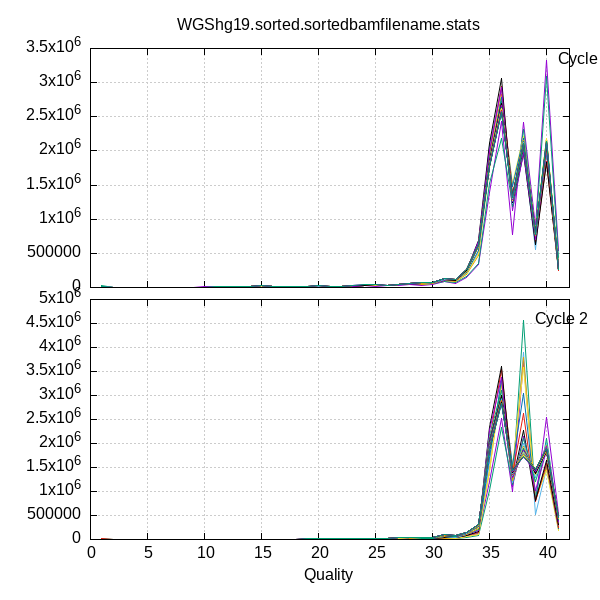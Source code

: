 
            set terminal png size 600,600 truecolor
            set output "./output/QC/samtools_stat_plots/WGShg19.sorted-quals3.png"
            set grid xtics ytics y2tics back lc rgb "#cccccc"
            set multiplot
             set rmargin 0; set lmargin 0; set tmargin 0; set bmargin 0; set origin 0.15,0.52; set size 0.8,0.4
            set title "WGShg19.sorted.sortedbamfilename.stats" noenhanced
            set ylabel "Frequency (fwd reads)"
            set label "Cycle 1" at 40+1,3319202
            unset xlabel
            set xrange [0:42]
            set format x ""
            plot '-' using 1:2:3 with lines linecolor variable title ''
        1	0	1
2	0	1
3	0	1
4	1100	1
5	1164	1
6	1541	1
7	1236	1
8	1645	1
9	1882	1
10	2191	1
11	2926	1
12	4362	1
13	4497	1
14	8226	1
15	19162	1
16	10914	1
17	10658	1
18	5866	1
19	12204	1
20	15406	1
21	17185	1
22	7457	1
23	20274	1
24	26027	1
25	16171	1
26	25056	1
27	36466	1
28	43083	1
29	29949	1
30	49931	1
31	80878	1
32	58309	1
33	139728	1
34	332374	1
35	1387118	1
36	2429951	1
37	769829	1
38	2409728	1
39	886959	1
40	3319202	1
41	539567	1

1	32743	2
2	4080	2
3	3068	2
4	3004	2
5	2986	2
6	3785	2
7	2964	2
8	3691	2
9	4297	2
10	4319	2
11	5204	2
12	6858	2
13	6741	2
14	9339	2
15	17628	2
16	13899	2
17	12043	2
18	9694	2
19	12630	2
20	17173	2
21	17306	2
22	12207	2
23	20543	2
24	28256	2
25	24224	2
26	25009	2
27	39202	2
28	45954	2
29	44488	2
30	52255	2
31	92002	2
32	72171	2
33	159254	2
34	356313	2
35	1524042	2
36	2183337	2
37	1213042	2
38	2308668	2
39	798072	2
40	3091917	2
41	445814	2

1	17166	3
2	4195	3
3	2942	3
4	3240	3
5	3174	3
6	4750	3
7	3618	3
8	4607	3
9	5370	3
10	5510	3
11	6649	3
12	8813	3
13	8233	3
14	10634	3
15	17231	3
16	13213	3
17	11507	3
18	10141	3
19	12374	3
20	16908	3
21	16707	3
22	14592	3
23	20064	3
24	27864	3
25	26311	3
26	28483	3
27	39690	3
28	47638	3
29	51541	3
30	59471	3
31	98675	3
32	95508	3
33	201736	3
34	519424	3
35	2072703	3
36	2911728	3
37	1353349	3
38	2036508	3
39	552210	3
40	2095657	3
41	290088	3

1	6303	4
2	3809	4
3	2536	4
4	2607	4
5	2578	4
6	3818	4
7	2802	4
8	3752	4
9	4406	4
10	4596	4
11	5759	4
12	7770	4
13	7019	4
14	8738	4
15	14031	4
16	12169	4
17	10285	4
18	9904	4
19	10687	4
20	15287	4
21	14836	4
22	13767	4
23	17894	4
24	25827	4
25	26267	4
26	24251	4
27	37353	4
28	45487	4
29	50874	4
30	54418	4
31	97930	4
32	90185	4
33	189687	4
34	465799	4
35	1877563	4
36	2819338	4
37	1334123	4
38	2167544	4
39	757731	4
40	2167319	4
41	313173	4

1	12901	5
2	4598	5
3	3168	5
4	3417	5
5	3260	5
6	4651	5
7	3613	5
8	4540	5
9	5451	5
10	5509	5
11	6847	5
12	8961	5
13	8243	5
14	10054	5
15	15192	5
16	13580	5
17	11465	5
18	11457	5
19	12072	5
20	17095	5
21	16563	5
22	15853	5
23	20051	5
24	28471	5
25	29542	5
26	26264	5
27	40778	5
28	49070	5
29	57638	5
30	58323	5
31	104742	5
32	99652	5
33	206958	5
34	492947	5
35	1748201	5
36	2739088	5
37	1527206	5
38	2210927	5
39	800877	5
40	2017048	5
41	273949	5

1	12011	6
2	4853	6
3	3446	6
4	3435	6
5	3441	6
6	5022	6
7	3884	6
8	4742	6
9	5795	6
10	5842	6
11	7212	6
12	9443	6
13	8673	6
14	11052	6
15	17064	6
16	14824	6
17	12555	6
18	12055	6
19	12794	6
20	18032	6
21	17419	6
22	16514	6
23	20862	6
24	29990	6
25	31025	6
26	27680	6
27	41790	6
28	51037	6
29	59658	6
30	62016	6
31	110679	6
32	104997	6
33	221151	6
34	536842	6
35	1786797	6
36	2776973	6
37	1484869	6
38	2177450	6
39	789392	6
40	1956638	6
41	250268	6

1	6136	7
2	6586	7
3	3138	7
4	3177	7
5	3377	7
6	4982	7
7	3574	7
8	4623	7
9	5733	7
10	5938	7
11	7351	7
12	9509	7
13	9047	7
14	11090	7
15	17145	7
16	15021	7
17	12151	7
18	11834	7
19	13015	7
20	17703	7
21	17624	7
22	16567	7
23	20923	7
24	30275	7
25	31007	7
26	29049	7
27	42474	7
28	51941	7
29	59342	7
30	64315	7
31	111355	7
32	110341	7
33	248293	7
34	638002	7
35	1960559	7
36	2941018	7
37	1355881	7
38	2083229	7
39	664468	7
40	1840512	7
41	241917	7

1	13193	8
2	5698	8
3	3193	8
4	2838	8
5	3320	8
6	4826	8
7	3204	8
8	4407	8
9	5532	8
10	5582	8
11	6927	8
12	9219	8
13	8722	8
14	11110	8
15	17603	8
16	14821	8
17	11823	8
18	11272	8
19	12588	8
20	17048	8
21	17001	8
22	15462	8
23	19752	8
24	28987	8
25	29149	8
26	28122	8
27	40866	8
28	50849	8
29	57073	8
30	62888	8
31	107985	8
32	109470	8
33	254794	8
34	683094	8
35	2109270	8
36	3067921	8
37	1195008	8
38	1963444	8
39	623517	8
40	1833207	8
41	259437	8

1	14165	9
2	6218	9
3	3198	9
4	2900	9
5	3237	9
6	4690	9
7	3219	9
8	4411	9
9	5284	9
10	5569	9
11	6992	9
12	8929	9
13	8517	9
14	11174	9
15	18348	9
16	15345	9
17	12130	9
18	11677	9
19	12756	9
20	17708	9
21	17450	9
22	15461	9
23	20440	9
24	29796	9
25	29264	9
26	27402	9
27	41931	9
28	51161	9
29	55856	9
30	62551	9
31	109617	9
32	106391	9
33	250874	9
34	667410	9
35	2012364	9
36	2924133	9
37	1132601	9
38	1976113	9
39	697448	9
40	2038373	9
41	287119	9

1	6265	10
2	5374	10
3	3453	10
4	3065	10
5	3442	10
6	4969	10
7	3545	10
8	4756	10
9	5780	10
10	5826	10
11	7390	10
12	9610	10
13	9041	10
14	11895	10
15	19259	10
16	16619	10
17	12906	10
18	12730	10
19	13345	10
20	18563	10
21	18645	10
22	16292	10
23	21972	10
24	31281	10
25	31336	10
26	28127	10
27	44367	10
28	53750	10
29	58647	10
30	63936	10
31	112486	10
32	105914	10
33	244714	10
34	629246	10
35	1885296	10
36	2724122	10
37	1189338	10
38	2057909	10
39	776286	10
40	2167248	10
41	291477	10

1	4	11
2	4862	11
3	3297	11
4	3055	11
5	3308	11
6	4749	11
7	3635	11
8	4656	11
9	5850	11
10	5990	11
11	7460	11
12	9953	11
13	9261	11
14	12270	11
15	20701	11
16	17117	11
17	13740	11
18	13005	11
19	13962	11
20	19799	11
21	19566	11
22	17250	11
23	22841	11
24	32863	11
25	32710	11
26	29110	11
27	45484	11
28	55278	11
29	60838	11
30	65435	11
31	114178	11
32	105600	11
33	240007	11
34	606476	11
35	1849435	11
36	2684108	11
37	1233806	11
38	2087191	11
39	807293	11
40	2167376	11
41	276703	11

1	12337	12
2	4423	12
3	3346	12
4	3108	12
5	3610	12
6	4770	12
7	3591	12
8	4751	12
9	5661	12
10	5995	12
11	7373	12
12	9720	12
13	9231	12
14	12348	12
15	20614	12
16	17270	12
17	13520	12
18	13311	12
19	13833	12
20	19408	12
21	19176	12
22	16975	12
23	22770	12
24	32249	12
25	32522	12
26	29025	12
27	45342	12
28	54946	12
29	61246	12
30	65365	12
31	115543	12
32	107136	12
33	240542	12
34	605545	12
35	1837486	12
36	2644274	12
37	1256996	12
38	2089995	12
39	801739	12
40	2172335	12
41	290795	12

1	1	13
2	5048	13
3	3504	13
4	3094	13
5	3550	13
6	5187	13
7	3784	13
8	5018	13
9	6052	13
10	6288	13
11	7705	13
12	10197	13
13	9942	13
14	13076	13
15	21809	13
16	17981	13
17	14154	13
18	13620	13
19	14267	13
20	20519	13
21	19520	13
22	17641	13
23	22788	13
24	33308	13
25	33573	13
26	29761	13
27	46777	13
28	56721	13
29	62644	13
30	67085	13
31	117478	13
32	108996	13
33	247145	13
34	617554	13
35	1836291	13
36	2680650	13
37	1278809	13
38	2099912	13
39	794664	13
40	2099458	13
41	274651	13

1	5	14
2	5157	14
3	3495	14
4	3240	14
5	3564	14
6	5174	14
7	3807	14
8	5112	14
9	6127	14
10	6304	14
11	7802	14
12	9918	14
13	9955	14
14	12925	14
15	21289	14
16	17496	14
17	13943	14
18	13678	14
19	13885	14
20	19848	14
21	19269	14
22	17718	14
23	22613	14
24	33410	14
25	33113	14
26	29635	14
27	46001	14
28	55824	14
29	61957	14
30	66313	14
31	116129	14
32	108638	14
33	247053	14
34	617394	14
35	1833177	14
36	2679084	14
37	1273004	14
38	2085523	14
39	779841	14
40	2133687	14
41	288115	14

1	4	15
2	5506	15
3	3443	15
4	3053	15
5	3680	15
6	5337	15
7	3702	15
8	4861	15
9	6251	15
10	6346	15
11	7803	15
12	10294	15
13	9824	15
14	12968	15
15	22366	15
16	17609	15
17	14308	15
18	13999	15
19	14288	15
20	20195	15
21	19612	15
22	17957	15
23	22701	15
24	33338	15
25	33397	15
26	29891	15
27	46507	15
28	56258	15
29	62898	15
30	67807	15
31	116771	15
32	111130	15
33	251066	15
34	627427	15
35	1830554	15
36	2689555	15
37	1291589	15
38	2095558	15
39	781335	15
40	2088754	15
41	270280	15

1	2	16
2	5666	16
3	3513	16
4	3113	16
5	3628	16
6	5210	16
7	3693	16
8	5186	16
9	6291	16
10	6418	16
11	8077	16
12	10292	16
13	9975	16
14	13174	16
15	21963	16
16	18389	16
17	14146	16
18	13639	16
19	14383	16
20	20098	16
21	19688	16
22	17719	16
23	22720	16
24	33590	16
25	33658	16
26	30005	16
27	45815	16
28	56552	16
29	63165	16
30	67465	16
31	117737	16
32	111064	16
33	250101	16
34	622607	16
35	1831854	16
36	2689814	16
37	1258531	16
38	2077002	16
39	776718	16
40	2134336	16
41	283225	16

1	0	17
2	5673	17
3	3569	17
4	3104	17
5	3614	17
6	5309	17
7	3691	17
8	5138	17
9	6058	17
10	6561	17
11	8065	17
12	10656	17
13	10139	17
14	13482	17
15	22496	17
16	18391	17
17	14452	17
18	13855	17
19	14797	17
20	20560	17
21	20094	17
22	17756	17
23	23619	17
24	34006	17
25	34320	17
26	30480	17
27	46881	17
28	57574	17
29	62794	17
30	68257	17
31	118478	17
32	111396	17
33	249096	17
34	615288	17
35	1823994	17
36	2683847	17
37	1289651	17
38	2113827	17
39	794293	17
40	2082691	17
41	262270	17

1	1	18
2	5990	18
3	3364	18
4	3101	18
5	3507	18
6	5225	18
7	3705	18
8	5126	18
9	5997	18
10	6376	18
11	7895	18
12	10227	18
13	9773	18
14	13049	18
15	21329	18
16	18058	18
17	14074	18
18	13729	18
19	14391	18
20	20173	18
21	19477	18
22	17751	18
23	22752	18
24	33869	18
25	33827	18
26	29734	18
27	46676	18
28	56370	18
29	63310	18
30	66943	18
31	117355	18
32	110327	18
33	244355	18
34	595561	18
35	1828194	18
36	2677656	18
37	1288197	18
38	2120728	18
39	795346	18
40	2102987	18
41	273717	18

1	5	19
2	5715	19
3	3396	19
4	3122	19
5	3503	19
6	5133	19
7	3763	19
8	4888	19
9	6040	19
10	6523	19
11	7921	19
12	10213	19
13	9864	19
14	13014	19
15	21966	19
16	17832	19
17	13744	19
18	13648	19
19	14062	19
20	20151	19
21	19521	19
22	17378	19
23	22781	19
24	33091	19
25	33251	19
26	29589	19
27	45779	19
28	55853	19
29	62139	19
30	66219	19
31	116363	19
32	108546	19
33	245104	19
34	598153	19
35	1833394	19
36	2671239	19
37	1269112	19
38	2106096	19
39	783014	19
40	2143740	19
41	285357	19

1	1	20
2	5421	20
3	3273	20
4	2998	20
5	3438	20
6	5190	20
7	3611	20
8	4922	20
9	6065	20
10	6209	20
11	7808	20
12	10248	20
13	9744	20
14	12915	20
15	21921	20
16	17848	20
17	14237	20
18	13708	20
19	14420	20
20	20380	20
21	19627	20
22	17639	20
23	23226	20
24	33823	20
25	33822	20
26	29958	20
27	46912	20
28	57010	20
29	62850	20
30	66430	20
31	117332	20
32	109203	20
33	242443	20
34	593192	20
35	1812002	20
36	2663103	20
37	1299418	20
38	2103532	20
39	798629	20
40	2143855	20
41	271859	20

1	1	21
2	5050	21
3	3379	21
4	2993	21
5	3361	21
6	5133	21
7	3521	21
8	4730	21
9	5970	21
10	6216	21
11	7589	21
12	10072	21
13	9618	21
14	12824	21
15	21485	21
16	17728	21
17	14199	21
18	13491	21
19	14205	21
20	19887	21
21	19443	21
22	17391	21
23	22783	21
24	33196	21
25	33126	21
26	29539	21
27	46374	21
28	56076	21
29	62571	21
30	66496	21
31	117549	21
32	108752	21
33	242559	21
34	598634	21
35	1810662	21
36	2636841	21
37	1273700	21
38	2123573	21
39	785435	21
40	2174780	21
41	289290	21

1	1	22
2	6278	22
3	3514	22
4	3040	22
5	3529	22
6	5101	22
7	3704	22
8	4904	22
9	6049	22
10	6294	22
11	7840	22
12	10198	22
13	9935	22
14	13094	22
15	22354	22
16	18245	22
17	14385	22
18	14166	22
19	14173	22
20	20297	22
21	19832	22
22	17497	22
23	23007	22
24	33702	22
25	33583	22
26	29458	22
27	46256	22
28	56751	22
29	62207	22
30	66527	22
31	117731	22
32	108580	22
33	246323	22
34	610305	22
35	1810859	22
36	2669045	22
37	1266917	22
38	2132276	22
39	778596	22
40	2132929	22
41	280740	22

1	2	23
2	5399	23
3	3335	23
4	3001	23
5	3461	23
6	5079	23
7	3481	23
8	4919	23
9	6051	23
10	6356	23
11	7864	23
12	10078	23
13	9992	23
14	13095	23
15	22426	23
16	17988	23
17	14136	23
18	13769	23
19	14239	23
20	20330	23
21	19538	23
22	17505	23
23	22531	23
24	33664	23
25	33578	23
26	29215	23
27	46306	23
28	56926	23
29	61891	23
30	66863	23
31	117824	23
32	109535	23
33	249963	23
34	619576	23
35	1823878	23
36	2676426	23
37	1254293	23
38	2131344	23
39	759858	23
40	2129064	23
41	285443	23

1	1	24
2	5888	24
3	3345	24
4	3033	24
5	3456	24
6	4992	24
7	3664	24
8	4741	24
9	5984	24
10	6291	24
11	7916	24
12	10333	24
13	9979	24
14	13068	24
15	22093	24
16	18155	24
17	14213	24
18	13704	24
19	14160	24
20	20241	24
21	19460	24
22	17618	24
23	22722	24
24	33769	24
25	33556	24
26	29525	24
27	46570	24
28	56938	24
29	62603	24
30	66928	24
31	117377	24
32	109673	24
33	250039	24
34	626320	24
35	1837940	24
36	2689727	24
37	1247268	24
38	2113022	24
39	759398	24
40	2120007	24
41	284505	24

1	2	25
2	6111	25
3	3414	25
4	2863	25
5	3484	25
6	5108	25
7	3508	25
8	4883	25
9	5932	25
10	6411	25
11	7829	25
12	10373	25
13	9817	25
14	13404	25
15	23357	25
16	18607	25
17	14427	25
18	14002	25
19	14411	25
20	20616	25
21	19769	25
22	17823	25
23	23071	25
24	34162	25
25	33834	25
26	30057	25
27	47684	25
28	57303	25
29	63098	25
30	67763	25
31	118704	25
32	109834	25
33	249052	25
34	623351	25
35	1821447	25
36	2672353	25
37	1252536	25
38	2143232	25
39	769366	25
40	2115238	25
41	271986	25

1	4	26
2	5065	26
3	3338	26
4	3046	26
5	3506	26
6	5170	26
7	3634	26
8	4896	26
9	6050	26
10	6431	26
11	7853	26
12	10160	26
13	9726	26
14	13284	26
15	22465	26
16	18286	26
17	14296	26
18	13759	26
19	14168	26
20	20500	26
21	19824	26
22	17769	26
23	23141	26
24	34018	26
25	33669	26
26	29873	26
27	47286	26
28	56949	26
29	62670	26
30	67515	26
31	118930	26
32	110892	26
33	249893	26
34	619554	26
35	1820405	26
36	2637275	26
37	1266896	26
38	2137465	26
39	768851	26
40	2139314	26
41	282396	26

1	3	27
2	5560	27
3	3469	27
4	3133	27
5	3735	27
6	5385	27
7	3817	27
8	5178	27
9	6420	27
10	6563	27
11	8091	27
12	10588	27
13	10361	27
14	13851	27
15	23640	27
16	18923	27
17	14791	27
18	14500	27
19	15086	27
20	21176	27
21	20566	27
22	18373	27
23	24172	27
24	34992	27
25	35144	27
26	30824	27
27	48219	27
28	58732	27
29	64579	27
30	69229	27
31	119972	27
32	111675	27
33	252785	27
34	620876	27
35	1801308	27
36	2625312	27
37	1289669	27
38	2146767	27
39	779852	27
40	2113681	27
41	269225	27

1	2	28
2	5409	28
3	3529	28
4	3119	28
5	3674	28
6	5216	28
7	3791	28
8	5017	28
9	6122	28
10	6478	28
11	7920	28
12	10474	28
13	9995	28
14	13672	28
15	23221	28
16	18600	28
17	14718	28
18	14218	28
19	14833	28
20	20697	28
21	20335	28
22	18241	28
23	23715	28
24	34463	28
25	34072	28
26	30497	28
27	47765	28
28	58249	28
29	64028	28
30	68527	28
31	119622	28
32	110229	28
33	249653	28
34	614961	28
35	1784224	28
36	2606438	28
37	1294690	28
38	2157199	28
39	793004	28
40	2137048	28
41	272557	28

1	3	29
2	5065	29
3	3469	29
4	3163	29
5	3696	29
6	5104	29
7	3778	29
8	5189	29
9	6159	29
10	6515	29
11	7978	29
12	10342	29
13	10104	29
14	13736	29
15	23363	29
16	18770	29
17	14633	29
18	14277	29
19	14457	29
20	20883	29
21	20605	29
22	18212	29
23	23602	29
24	34503	29
25	34748	29
26	30248	29
27	47776	29
28	58267	29
29	64742	29
30	68896	29
31	120783	29
32	111512	29
33	249919	29
34	612037	29
35	1789778	29
36	2613858	29
37	1275577	29
38	2134347	29
39	787401	29
40	2160673	29
41	282054	29

1	2	30
2	4891	30
3	3510	30
4	3140	30
5	3653	30
6	5418	30
7	3683	30
8	5167	30
9	6312	30
10	6669	30
11	8077	30
12	10381	30
13	10383	30
14	13773	30
15	23491	30
16	18996	30
17	14924	30
18	14260	30
19	14943	30
20	21335	30
21	20566	30
22	18056	30
23	23740	30
24	35537	30
25	35257	30
26	30869	30
27	47800	30
28	59013	30
29	64681	30
30	69228	30
31	120993	30
32	112097	30
33	253365	30
34	620374	30
35	1798044	30
36	2628235	30
37	1288300	30
38	2118485	30
39	776847	30
40	2136031	30
41	279696	30

1	5	31
2	4997	31
3	3488	31
4	3135	31
5	3629	31
6	5233	31
7	3742	31
8	5086	31
9	6254	31
10	6524	31
11	8065	31
12	10455	31
13	10249	31
14	13737	31
15	23222	31
16	18884	31
17	14607	31
18	14112	31
19	14814	31
20	21112	31
21	20211	31
22	18369	31
23	23720	31
24	34814	31
25	34840	31
26	30842	31
27	48188	31
28	58842	31
29	64514	31
30	69282	31
31	120577	31
32	113207	31
33	255998	31
34	624914	31
35	1800873	31
36	2631490	31
37	1293579	31
38	2133485	31
39	764195	31
40	2119955	31
41	276977	31

1	0	32
2	5436	32
3	3443	32
4	3160	32
5	3558	32
6	5196	32
7	3822	32
8	5204	32
9	6430	32
10	6508	32
11	8090	32
12	10463	32
13	10107	32
14	13646	32
15	23449	32
16	18909	32
17	14680	32
18	14398	32
19	14981	32
20	21394	32
21	20314	32
22	18453	32
23	23788	32
24	34942	32
25	34717	32
26	31010	32
27	48019	32
28	58570	32
29	64926	32
30	69312	32
31	120479	32
32	112710	32
33	255197	32
34	627874	32
35	1812593	32
36	2653835	32
37	1294999	32
38	2142247	32
39	757634	32
40	2089703	32
41	266026	32

1	1	33
2	4698	33
3	3461	33
4	3138	33
5	3704	33
6	5318	33
7	3784	33
8	5268	33
9	6307	33
10	6738	33
11	8163	33
12	10552	33
13	10141	33
14	13731	33
15	23007	33
16	18780	33
17	14487	33
18	14278	33
19	14750	33
20	20662	33
21	20157	33
22	18481	33
23	23854	33
24	34486	33
25	34329	33
26	30854	33
27	47688	33
28	57656	33
29	64438	33
30	68451	33
31	120123	33
32	113058	33
33	253831	33
34	617944	33
35	1805504	33
36	2647373	33
37	1295846	33
38	2147289	33
39	758934	33
40	2102080	33
41	276878	33

1	3	34
2	4944	34
3	3458	34
4	3288	34
5	3680	34
6	5179	34
7	3912	34
8	5089	34
9	6326	34
10	6527	34
11	7970	34
12	10462	34
13	10308	34
14	13929	34
15	23156	34
16	18737	34
17	14637	34
18	14175	34
19	14859	34
20	21320	34
21	20343	34
22	18435	34
23	23826	34
24	34957	34
25	34691	34
26	30995	34
27	48945	34
28	58535	34
29	65545	34
30	69526	34
31	120942	34
32	112643	34
33	252705	34
34	618736	34
35	1805503	34
36	2636486	34
37	1311631	34
38	2130106	34
39	772273	34
40	2103970	34
41	267470	34

1	8436	35
2	4505	35
3	3552	35
4	3130	35
5	3840	35
6	5432	35
7	3910	35
8	5208	35
9	6169	35
10	6591	35
11	8122	35
12	10558	35
13	10404	35
14	14072	35
15	22902	35
16	19077	35
17	14666	35
18	14042	35
19	15101	35
20	21050	35
21	20247	35
22	18314	35
23	24081	35
24	34746	35
25	34834	35
26	30763	35
27	48273	35
28	58235	35
29	64815	35
30	68860	35
31	120994	35
32	112415	35
33	249983	35
34	614242	35
35	1799247	35
36	2627560	35
37	1307587	35
38	2142622	35
39	781004	35
40	2102145	35
41	268488	35

1	4	36
2	4525	36
3	3588	36
4	3353	36
5	3781	36
6	5294	36
7	4043	36
8	5242	36
9	6470	36
10	6605	36
11	8224	36
12	10465	36
13	10386	36
14	13891	36
15	22828	36
16	19153	36
17	15080	36
18	14527	36
19	15058	36
20	21245	36
21	20787	36
22	18527	36
23	24045	36
24	34783	36
25	35030	36
26	31000	36
27	48140	36
28	58687	36
29	65327	36
30	69104	36
31	121146	36
32	112723	36
33	251268	36
34	607358	36
35	1794167	36
36	2614471	36
37	1331658	36
38	2145431	36
39	788609	36
40	2098465	36
41	265734	36

1	9	37
2	4891	37
3	3654	37
4	3366	37
5	3827	37
6	5424	37
7	3836	37
8	5369	37
9	6350	37
10	6824	37
11	8296	37
12	10833	37
13	10438	37
14	13772	37
15	23364	37
16	19217	37
17	15316	37
18	14679	37
19	15300	37
20	21288	37
21	20785	37
22	18570	37
23	24633	37
24	34926	37
25	35529	37
26	31638	37
27	48881	37
28	59028	37
29	66518	37
30	70318	37
31	122470	37
32	113389	37
33	252589	37
34	611682	37
35	1792478	37
36	2617982	37
37	1330858	37
38	2130901	37
39	779093	37
40	2102811	37
41	267844	37

1	16217	38
2	4694	38
3	3708	38
4	3471	38
5	3862	38
6	5458	38
7	4034	38
8	5369	38
9	6578	38
10	6779	38
11	8403	38
12	10807	38
13	10708	38
14	14100	38
15	23447	38
16	19402	38
17	15360	38
18	14836	38
19	15287	38
20	21746	38
21	20864	38
22	18845	38
23	24545	38
24	35522	38
25	36116	38
26	31547	38
27	48850	38
28	59963	38
29	66706	38
30	70131	38
31	123627	38
32	114114	38
33	255296	38
34	616033	38
35	1793824	38
36	2606437	38
37	1324265	38
38	2109565	38
39	783965	38
40	2106891	38
41	266033	38

1	3	39
2	4570	39
3	3749	39
4	3420	39
5	3861	39
6	5625	39
7	4039	39
8	5613	39
9	6637	39
10	6943	39
11	8556	39
12	11245	39
13	10826	39
14	14408	39
15	23615	39
16	19897	39
17	15067	39
18	14893	39
19	15623	39
20	21817	39
21	21198	39
22	19470	39
23	24619	39
24	35595	39
25	36369	39
26	32060	39
27	49145	39
28	59421	39
29	67008	39
30	70942	39
31	123957	39
32	115051	39
33	256361	39
34	623015	39
35	1798040	39
36	2601099	39
37	1335195	39
38	2098964	39
39	784024	39
40	2110000	39
41	264288	39

1	7	40
2	4540	40
3	3815	40
4	3419	40
5	3877	40
6	5632	40
7	4097	40
8	5520	40
9	6590	40
10	7003	40
11	8561	40
12	11150	40
13	10876	40
14	14563	40
15	23568	40
16	19410	40
17	15324	40
18	14645	40
19	15483	40
20	21966	40
21	21247	40
22	18971	40
23	24760	40
24	35672	40
25	35869	40
26	31827	40
27	49155	40
28	60355	40
29	67023	40
30	70624	40
31	124885	40
32	114584	40
33	255330	40
34	617684	40
35	1794231	40
36	2586867	40
37	1332260	40
38	2101065	40
39	785791	40
40	2129373	40
41	267355	40

1	6137	41
2	5286	41
3	3722	41
4	3417	41
5	3948	41
6	5679	41
7	4192	41
8	5650	41
9	6879	41
10	6993	41
11	8541	41
12	11134	41
13	10588	41
14	14149	41
15	23678	41
16	19374	41
17	15378	41
18	14825	41
19	15933	41
20	21852	41
21	21570	41
22	18681	41
23	24862	41
24	35727	41
25	35798	41
26	31784	41
27	50001	41
28	60221	41
29	66065	41
30	70317	41
31	123550	41
32	113920	41
33	257018	41
34	613030	41
35	1777421	41
36	2580108	41
37	1325812	41
38	2116670	41
39	791701	41
40	2136130	41
41	266005	41

1	12	42
2	4869	42
3	3594	42
4	3359	42
5	3804	42
6	5466	42
7	3919	42
8	5374	42
9	6453	42
10	6829	42
11	8398	42
12	11003	42
13	10799	42
14	14274	42
15	23835	42
16	19490	42
17	15515	42
18	14819	42
19	15248	42
20	21886	42
21	21063	42
22	19217	42
23	24932	42
24	35154	42
25	35914	42
26	31748	42
27	49070	42
28	59796	42
29	66398	42
30	70851	42
31	123929	42
32	115256	42
33	258445	42
34	618617	42
35	1786289	42
36	2596698	42
37	1325838	42
38	2133410	42
39	770515	42
40	2112526	42
41	267958	42

1	1	43
2	4983	43
3	3618	43
4	3303	43
5	3953	43
6	5502	43
7	4055	43
8	5294	43
9	6505	43
10	6897	43
11	8723	43
12	11074	43
13	10988	43
14	14304	43
15	24328	43
16	19466	43
17	15359	43
18	14834	43
19	15297	43
20	21565	43
21	20916	43
22	19024	43
23	24618	43
24	35803	43
25	36027	43
26	31565	43
27	49591	43
28	59408	43
29	66503	43
30	70458	43
31	123310	43
32	115118	43
33	259366	43
34	624177	43
35	1793768	43
36	2616917	43
37	1317918	43
38	2130347	43
39	766621	43
40	2092866	43
41	267013	43

1	1	44
2	5455	44
3	3790	44
4	3527	44
5	4070	44
6	5683	44
7	4282	44
8	5512	44
9	6766	44
10	7038	44
11	8639	44
12	11247	44
13	10991	44
14	14607	44
15	23985	44
16	19799	44
17	15270	44
18	15095	44
19	15817	44
20	22068	44
21	20913	44
22	19158	44
23	24878	44
24	35621	44
25	36381	44
26	31990	44
27	49593	44
28	60009	44
29	67807	44
30	71060	44
31	124728	44
32	116762	44
33	261436	44
34	630136	44
35	1803572	44
36	2618457	44
37	1330332	44
38	2102899	44
39	767790	44
40	2075849	44
41	267217	44

1	8	45
2	5135	45
3	3655	45
4	3372	45
5	4015	45
6	5673	45
7	4141	45
8	5710	45
9	6694	45
10	7020	45
11	8773	45
12	11304	45
13	10862	45
14	14702	45
15	24125	45
16	19605	45
17	15457	45
18	14968	45
19	15886	45
20	22118	45
21	21189	45
22	19655	45
23	25364	45
24	36321	45
25	36594	45
26	32358	45
27	50428	45
28	60284	45
29	67694	45
30	72240	45
31	125357	45
32	116788	45
33	262684	45
34	632169	45
35	1797023	45
36	2615322	45
37	1339586	45
38	2101850	45
39	776727	45
40	2067477	45
41	258637	45

1	2	46
2	5066	46
3	3745	46
4	3566	46
5	3947	46
6	5531	46
7	4168	46
8	5643	46
9	6688	46
10	7126	46
11	8647	46
12	11243	46
13	11009	46
14	14448	46
15	23779	46
16	19849	46
17	15469	46
18	14920	46
19	15715	46
20	22117	46
21	21468	46
22	19203	46
23	24959	46
24	36115	46
25	37071	46
26	32479	46
27	50256	46
28	60653	46
29	68309	46
30	72049	46
31	126278	46
32	117463	46
33	263234	46
34	628052	46
35	1790896	46
36	2584966	46
37	1341889	46
38	2095665	46
39	783071	46
40	2094890	46
41	266081	46

1	124	47
2	4935	47
3	3883	47
4	3571	47
5	3980	47
6	5527	47
7	4215	47
8	5769	47
9	6856	47
10	7165	47
11	8820	47
12	11280	47
13	11098	47
14	14719	47
15	24249	47
16	20178	47
17	15674	47
18	15395	47
19	15929	47
20	22359	47
21	21503	47
22	19556	47
23	25551	47
24	36369	47
25	36842	47
26	32361	47
27	50928	47
28	61217	47
29	68618	47
30	72590	47
31	126796	47
32	117938	47
33	261984	47
34	627761	47
35	1788532	47
36	2589687	47
37	1352435	47
38	2102664	47
39	790844	47
40	2071645	47
41	254922	47

1	3	48
2	4743	48
3	3840	48
4	3515	48
5	3976	48
6	5613	48
7	4299	48
8	5621	48
9	6870	48
10	7037	48
11	8808	48
12	11189	48
13	11145	48
14	14876	48
15	24211	48
16	20321	48
17	15492	48
18	15339	48
19	15867	48
20	22259	48
21	21683	48
22	19380	48
23	25219	48
24	36297	48
25	37459	48
26	32359	48
27	50711	48
28	60831	48
29	68775	48
30	71930	48
31	126012	48
32	117758	48
33	264612	48
34	630829	48
35	1779085	48
36	2583340	48
37	1334755	48
38	2103196	48
39	790709	48
40	2089814	48
41	265354	48

1	204	49
2	4596	49
3	3851	49
4	3458	49
5	4087	49
6	5735	49
7	4238	49
8	5729	49
9	6787	49
10	7348	49
11	8815	49
12	11446	49
13	11115	49
14	14922	49
15	24446	49
16	20112	49
17	15915	49
18	15255	49
19	16049	49
20	22565	49
21	21784	49
22	19519	49
23	25724	49
24	36721	49
25	37242	49
26	32725	49
27	50791	49
28	61534	49
29	69010	49
30	72792	49
31	126942	49
32	116890	49
33	264191	49
34	632651	49
35	1784850	49
36	2580754	49
37	1320674	49
38	2105899	49
39	778561	49
40	2108093	49
41	259789	49

1	16905	50
2	4705	50
3	4015	50
4	3552	50
5	4179	50
6	5765	50
7	4290	50
8	5814	50
9	6908	50
10	7275	50
11	8842	50
12	11336	50
13	11342	50
14	14932	50
15	24921	50
16	20329	50
17	15758	50
18	15440	50
19	16048	50
20	22252	50
21	21867	50
22	19560	50
23	25479	50
24	36663	50
25	37097	50
26	32145	50
27	50689	50
28	61036	50
29	68053	50
30	72452	50
31	126490	50
32	116611	50
33	261516	50
34	628144	50
35	1764977	50
36	2560610	50
37	1318582	50
38	2101674	50
39	780050	50
40	2133486	50
41	270645	50

end

                set origin 0.15,0.1
                set size 0.8,0.4
                unset title
                unset format
                set xtics
                set xlabel "Quality"
                unset label
                set label "Cycle 2" at 38+1,4567743
                set ylabel "Frequency (rev reads)"
                plot '-' using 1:2:3 with lines linecolor variable title ''
            1	0	1
2	0	1
3	0	1
4	372	1
5	465	1
6	611	1
7	403	1
8	692	1
9	651	1
10	799	1
11	1077	1
12	1733	1
13	1744	1
14	2224	1
15	4009	1
16	2464	1
17	3703	1
18	2914	1
19	3087	1
20	4915	1
21	3226	1
22	5899	1
23	6234	1
24	10072	1
25	10953	1
26	11361	1
27	17977	1
28	15331	1
29	18283	1
30	28790	1
31	36573	1
32	29244	1
33	70189	1
34	116284	1
35	1205008	1
36	2528174	1
37	994167	1
38	3700802	1
39	807479	1
40	2532520	1
41	549702	1

1	11058	2
2	3788	2
3	398	2
4	311	2
5	391	2
6	590	2
7	356	2
8	486	2
9	661	2
10	659	2
11	1012	2
12	1455	2
13	1273	2
14	1522	2
15	2495	2
16	1649	2
17	3562	2
18	2465	2
19	2414	2
20	3637	2
21	1680	2
22	4608	2
23	4485	2
24	6826	2
25	7928	2
26	7842	2
27	11830	2
28	8716	2
29	13732	2
30	19232	2
31	24275	2
32	20614	2
33	51286	2
34	87837	2
35	1013297	2
36	2332247	2
37	1169844	2
38	4567743	2
39	842137	2
40	2107147	2
41	386643	2

1	0	3
2	2405	3
3	297	3
4	157	3
5	295	3
6	490	3
7	343	3
8	386	3
9	530	3
10	548	3
11	905	3
12	1212	3
13	945	3
14	1077	3
15	1862	3
16	1422	3
17	3303	3
18	2494	3
19	2473	3
20	3947	3
21	1643	3
22	5274	3
23	5352	3
24	8345	3
25	9493	3
26	9895	3
27	14319	3
28	8666	3
29	18002	3
30	23203	3
31	30171	3
32	22786	3
33	68721	3
34	108494	3
35	1626750	3
36	3320320	3
37	1277705	3
38	3893140	3
39	520668	3
40	1475156	3
41	256937	3

1	0	4
2	2555	4
3	369	4
4	228	4
5	475	4
6	710	4
7	416	4
8	496	4
9	860	4
10	899	4
11	1401	4
12	1626	4
13	1005	4
14	1119	4
15	1776	4
16	1342	4
17	3223	4
18	2426	4
19	2764	4
20	3934	4
21	1901	4
22	5226	4
23	5774	4
24	8064	4
25	9462	4
26	10364	4
27	14288	4
28	8699	4
29	17756	4
30	22702	4
31	30478	4
32	21918	4
33	67251	4
34	101279	4
35	1447166	4
36	3250473	4
37	1357695	4
38	3796280	4
39	810858	4
40	1501243	4
41	213630	4

1	0	5
2	3230	5
3	680	5
4	425	5
5	740	5
6	1364	5
7	749	5
8	814	5
9	1537	5
10	1434	5
11	2113	5
12	2613	5
13	1437	5
14	1629	5
15	1887	5
16	1588	5
17	2958	5
18	2356	5
19	2898	5
20	3985	5
21	2710	5
22	5102	5
23	6230	5
24	8320	5
25	9382	5
26	10440	5
27	14241	5
28	11180	5
29	18016	5
30	22731	5
31	33574	5
32	25686	5
33	69291	5
34	114420	5
35	1425459	5
36	3326871	5
37	1518196	5
38	3591868	5
39	855451	5
40	1433203	5
41	193323	5

1	0	6
2	962	6
3	855	6
4	576	6
5	1222	6
6	1561	6
7	1273	6
8	1558	6
9	2097	6
10	2112	6
11	3381	6
12	4874	6
13	2616	6
14	3035	6
15	2889	6
16	2363	6
17	3754	6
18	3105	6
19	3927	6
20	4862	6
21	3860	6
22	5837	6
23	7575	6
24	9905	6
25	11128	6
26	12346	6
27	16649	6
28	14639	6
29	22092	6
30	25516	6
31	40891	6
32	32315	6
33	78764	6
34	139615	6
35	1698559	6
36	3340424	6
37	1542677	6
38	3036210	6
39	857766	6
40	1558573	6
41	227768	6

1	0	7
2	321	7
3	428	7
4	443	7
5	666	7
6	1074	7
7	869	7
8	1519	7
9	1538	7
10	1819	7
11	2412	7
12	4180	7
13	2878	7
14	3330	7
15	3557	7
16	2754	7
17	4895	7
18	3378	7
19	4481	7
20	5808	7
21	3998	7
22	6574	7
23	9146	7
24	11671	7
25	12650	7
26	14919	7
27	19412	7
28	17351	7
29	24707	7
30	28199	7
31	46350	7
32	34548	7
33	86323	7
34	153698	7
35	2055594	7
36	3535766	7
37	1362343	7
38	2624593	7
39	789060	7
40	1590161	7
41	256718	7

1	0	8
2	250	8
3	350	8
4	446	8
5	652	8
6	921	8
7	851	8
8	1132	8
9	1337	8
10	1377	8
11	1802	8
12	2706	8
13	2818	8
14	3382	8
15	3797	8
16	2944	8
17	5102	8
18	3541	8
19	4533	8
20	6076	8
21	4152	8
22	6774	8
23	9679	8
24	12423	8
25	13298	8
26	16116	8
27	20046	8
28	20167	8
29	26518	8
30	29018	8
31	50812	8
32	37978	8
33	91642	8
34	169559	8
35	2326017	8
36	3610253	8
37	1200240	8
38	2279061	8
39	815923	8
40	1642733	8
41	303705	8

1	0	9
2	271	9
3	325	9
4	443	9
5	684	9
6	940	9
7	931	9
8	1114	9
9	1274	9
10	1258	9
11	1434	9
12	2201	9
13	2625	9
14	3285	9
15	3839	9
16	3236	9
17	5225	9
18	3810	9
19	5096	9
20	6379	9
21	4567	9
22	7006	9
23	10264	9
24	13291	9
25	13923	9
26	16312	9
27	21573	9
28	23483	9
29	27495	9
30	29051	9
31	56084	9
32	41799	9
33	94599	9
34	185865	9
35	2266598	9
36	3377597	9
37	1103066	9
38	2151326	9
39	1019618	9
40	1850519	9
41	371725	9

1	0	10
2	301	10
3	455	10
4	531	10
5	893	10
6	1109	10
7	1054	10
8	1373	10
9	1570	10
10	1525	10
11	1756	10
12	2219	10
13	2756	10
14	3562	10
15	4168	10
16	3996	10
17	5247	10
18	4128	10
19	5415	10
20	7109	10
21	5814	10
22	7199	10
23	11162	10
24	14355	10
25	15118	10
26	16849	10
27	22992	10
28	27063	10
29	30162	10
30	30095	10
31	62671	10
32	47077	10
33	100169	10
34	208499	10
35	2154873	10
36	3093982	10
37	1136917	10
38	2109341	10
39	1211404	10
40	1961489	10
41	413733	10

1	0	11
2	428	11
3	566	11
4	734	11
5	1082	11
6	1550	11
7	1245	11
8	1928	11
9	2083	11
10	1976	11
11	2151	11
12	2645	11
13	2967	11
14	4164	11
15	4750	11
16	4974	11
17	5957	11
18	4681	11
19	5913	11
20	7538	11
21	6981	11
22	7372	11
23	12079	11
24	15701	11
25	16188	11
26	17299	11
27	24270	11
28	29366	11
29	33241	11
30	31828	11
31	67572	11
32	51303	11
33	106763	11
34	227178	11
35	2117570	11
36	2986272	11
37	1193684	11
38	2005808	11
39	1289342	11
40	1992061	11
41	440921	11

1	0	12
2	413	12
3	651	12
4	807	12
5	1271	12
6	1811	12
7	1329	12
8	2372	12
9	2282	12
10	2113	12
11	2367	12
12	2773	12
13	3133	12
14	4462	12
15	4988	12
16	5116	12
17	6110	12
18	4984	12
19	6240	12
20	7976	12
21	7458	12
22	7909	12
23	12592	12
24	16259	12
25	17241	12
26	17440	12
27	25331	12
28	30670	12
29	34750	12
30	32790	12
31	71294	12
32	54596	12
33	110736	12
34	238539	12
35	2078548	12
36	2958433	12
37	1235203	12
38	1944599	12
39	1349970	12
40	1968074	12
41	456501	12

1	0	13
2	569	13
3	788	13
4	788	13
5	1403	13
6	2127	13
7	1466	13
8	2782	13
9	2370	13
10	2293	13
11	2545	13
12	3110	13
13	3326	13
14	4578	13
15	4965	13
16	5608	13
17	6320	13
18	5279	13
19	6888	13
20	8637	13
21	8314	13
22	7959	13
23	13393	13
24	17366	13
25	18316	13
26	18131	13
27	26492	13
28	31875	13
29	37114	13
30	34126	13
31	74868	13
32	57348	13
33	116153	13
34	250933	13
35	2090105	13
36	2973941	13
37	1284119	13
38	1914191	13
39	1346989	13
40	1891046	13
41	451510	13

1	0	14
2	1124	14
3	982	14
4	888	14
5	1717	14
6	2605	14
7	1791	14
8	3324	14
9	2737	14
10	2638	14
11	2668	14
12	3273	14
13	3335	14
14	4694	14
15	5256	14
16	5726	14
17	6349	14
18	5484	14
19	6873	14
20	8751	14
21	8483	14
22	8547	14
23	13437	14
24	17549	14
25	18497	14
26	18348	14
27	27120	14
28	32713	14
29	37631	14
30	34466	14
31	76696	14
32	59694	14
33	120029	14
34	260612	14
35	2074622	14
36	2947417	14
37	1296334	14
38	1896174	14
39	1368087	14
40	1891662	14
41	451798	14

1	0	15
2	1067	15
3	1123	15
4	900	15
5	1801	15
6	2619	15
7	1937	15
8	3417	15
9	2815	15
10	2642	15
11	2832	15
12	3441	15
13	3491	15
14	4669	15
15	5218	15
16	5874	15
17	6295	15
18	5544	15
19	7040	15
20	9033	15
21	8581	15
22	8774	15
23	13817	15
24	18383	15
25	19087	15
26	18463	15
27	27591	15
28	33358	15
29	38845	15
30	35795	15
31	77863	15
32	61897	15
33	121448	15
34	266644	15
35	2061136	15
36	2957394	15
37	1320337	15
38	1867087	15
39	1373228	15
40	1874737	15
41	453908	15

1	0	16
2	1318	16
3	1097	16
4	869	16
5	1678	16
6	2479	16
7	1906	16
8	3248	16
9	2734	16
10	2613	16
11	2722	16
12	3238	16
13	3369	16
14	4592	16
15	5291	16
16	6132	16
17	6527	16
18	5785	16
19	7622	16
20	9418	16
21	9215	16
22	8727	16
23	14307	16
24	19114	16
25	20013	16
26	18702	16
27	28357	16
28	34651	16
29	39599	16
30	35982	16
31	81004	16
32	62019	16
33	123241	16
34	267396	16
35	2058954	16
36	2966848	16
37	1309413	16
38	1861233	16
39	1378956	16
40	1863735	16
41	456027	16

1	0	17
2	1458	17
3	1192	17
4	804	17
5	1781	17
6	2530	17
7	1951	17
8	3425	17
9	2811	17
10	2683	17
11	2773	17
12	3352	17
13	3447	17
14	4659	17
15	5301	17
16	6249	17
17	6583	17
18	5901	17
19	7759	17
20	9521	17
21	9365	17
22	8847	17
23	14524	17
24	19106	17
25	20029	17
26	19062	17
27	28537	17
28	34542	17
29	39994	17
30	36157	17
31	80907	17
32	62763	17
33	123927	17
34	266216	17
35	2015400	17
36	2942003	17
37	1320937	17
38	1868326	17
39	1442023	17
40	1854426	17
41	448860	17

1	0	18
2	1806	18
3	1282	18
4	820	18
5	1938	18
6	2450	18
7	1991	18
8	3278	18
9	2658	18
10	2479	18
11	2643	18
12	3282	18
13	3215	18
14	4368	18
15	5138	18
16	6064	18
17	6512	18
18	5844	18
19	7459	18
20	9576	18
21	9412	18
22	8632	18
23	14458	18
24	18641	18
25	20016	18
26	18585	18
27	28215	18
28	34126	18
29	39335	18
30	35056	18
31	80307	18
32	61300	18
33	121125	18
34	266656	18
35	2041796	18
36	2940341	18
37	1307369	18
38	1873549	18
39	1429379	18
40	1852759	18
41	456271	18

1	0	19
2	1897	19
3	1241	19
4	845	19
5	1933	19
6	2673	19
7	2077	19
8	3498	19
9	2851	19
10	2660	19
11	2609	19
12	3405	19
13	3339	19
14	4520	19
15	5311	19
16	6302	19
17	6630	19
18	5988	19
19	7797	19
20	9561	19
21	9601	19
22	8700	19
23	14654	19
24	19094	19
25	20280	19
26	19043	19
27	28888	19
28	34319	19
29	39809	19
30	35266	19
31	80979	19
32	61959	19
33	123015	19
34	268001	19
35	2037875	19
36	2954825	19
37	1305014	19
38	1850299	19
39	1440939	19
40	1847073	19
41	455361	19

1	0	20
2	2041	20
3	1287	20
4	887	20
5	1959	20
6	2632	20
7	2002	20
8	3541	20
9	2758	20
10	2579	20
11	2783	20
12	3314	20
13	3349	20
14	4531	20
15	5375	20
16	6354	20
17	6557	20
18	5960	20
19	7740	20
20	9846	20
21	9321	20
22	8830	20
23	14846	20
24	19556	20
25	20356	20
26	19124	20
27	29008	20
28	34674	20
29	40520	20
30	35996	20
31	82123	20
32	62484	20
33	124428	20
34	268850	20
35	1986395	20
36	2928081	20
37	1320072	20
38	1851040	20
39	1455758	20
40	1873515	20
41	469659	20

1	0	21
2	2167	21
3	1346	21
4	964	21
5	1968	21
6	2607	21
7	2167	21
8	3483	21
9	2824	21
10	2617	21
11	2927	21
12	3401	21
13	3436	21
14	4450	21
15	5237	21
16	6376	21
17	6758	21
18	6065	21
19	7838	21
20	9791	21
21	9650	21
22	9110	21
23	14847	21
24	19354	21
25	20790	21
26	19122	21
27	29032	21
28	35066	21
29	41111	21
30	36437	21
31	81683	21
32	62851	21
33	124710	21
34	270098	21
35	1988368	21
36	2931567	21
37	1313932	21
38	1841534	21
39	1457182	21
40	1879832	21
41	467433	21

1	0	22
2	2246	22
3	1318	22
4	897	22
5	1927	22
6	2625	22
7	2061	22
8	3390	22
9	2849	22
10	2695	22
11	2697	22
12	3356	22
13	3332	22
14	4541	22
15	5506	22
16	6851	22
17	7050	22
18	6451	22
19	8253	22
20	10177	22
21	10020	22
22	8948	22
23	15563	22
24	20245	22
25	21243	22
26	19250	22
27	30058	22
28	35908	22
29	41930	22
30	36284	22
31	84046	22
32	63671	22
33	126248	22
34	270864	22
35	2007607	22
36	2970715	22
37	1315305	22
38	1856109	22
39	1405732	22
40	1852019	22
41	460144	22

1	1	23
2	1989	23
3	1281	23
4	878	23
5	2009	23
6	2629	23
7	2028	23
8	3397	23
9	2767	23
10	2567	23
11	2768	23
12	3406	23
13	3317	23
14	4548	23
15	5305	23
16	6335	23
17	6657	23
18	6307	23
19	7917	23
20	9836	23
21	9743	23
22	9070	23
23	14993	23
24	19531	23
25	20549	23
26	19404	23
27	29520	23
28	35234	23
29	40843	23
30	37004	23
31	82405	23
32	64092	23
33	125183	23
34	274273	23
35	2027272	23
36	2985426	23
37	1301877	23
38	1850056	23
39	1435929	23
40	1828520	23
41	443265	23

1	3	24
2	2145	24
3	1307	24
4	989	24
5	1950	24
6	2679	24
7	2043	24
8	3360	24
9	2810	24
10	2472	24
11	2788	24
12	3438	24
13	3331	24
14	4527	24
15	5559	24
16	7062	24
17	7197	24
18	6629	24
19	8385	24
20	10245	24
21	10078	24
22	9195	24
23	15535	24
24	20433	24
25	21658	24
26	19399	24
27	30316	24
28	36427	24
29	41862	24
30	37311	24
31	84861	24
32	65191	24
33	129029	24
34	277271	24
35	2028108	24
36	2995989	24
37	1307766	24
38	1841191	24
39	1398505	24
40	1830207	24
41	450880	24

1	8471	25
2	2441	25
3	1537	25
4	1057	25
5	2124	25
6	2889	25
7	2119	25
8	3630	25
9	2987	25
10	2844	25
11	2907	25
12	3636	25
13	3546	25
14	4827	25
15	5628	25
16	6701	25
17	7011	25
18	6515	25
19	8369	25
20	10169	25
21	9998	25
22	9264	25
23	15417	25
24	20095	25
25	21252	25
26	19833	25
27	30417	25
28	36129	25
29	41678	25
30	37158	25
31	84102	25
32	64927	25
33	128035	25
34	278469	25
35	2001443	25
36	2963492	25
37	1298011	25
38	1838402	25
39	1427263	25
40	1859863	25
41	455475	25

1	8469	26
2	2658	26
3	1459	26
4	979	26
5	2053	26
6	2709	26
7	2038	26
8	3401	26
9	2804	26
10	2661	26
11	2751	26
12	3486	26
13	3570	26
14	4667	26
15	5610	26
16	7292	26
17	7231	26
18	6789	26
19	8759	26
20	10842	26
21	10671	26
22	9452	26
23	16048	26
24	21114	26
25	22296	26
26	19607	26
27	31372	26
28	37218	26
29	43176	26
30	37546	26
31	86600	26
32	65604	26
33	129609	26
34	276511	26
35	1979677	26
36	2955969	26
37	1325761	26
38	1826801	26
39	1409329	26
40	1869885	26
41	465657	26

1	0	27
2	2294	27
3	1451	27
4	952	27
5	2080	27
6	2749	27
7	2272	27
8	3593	27
9	2987	27
10	2784	27
11	2785	27
12	3477	27
13	3540	27
14	4794	27
15	5561	27
16	6933	27
17	7224	27
18	6464	27
19	8476	27
20	10376	27
21	10254	27
22	9501	27
23	15641	27
24	20662	27
25	21778	27
26	20254	27
27	30599	27
28	36911	27
29	42734	27
30	38341	27
31	85542	27
32	66680	27
33	130152	27
34	280178	27
35	1960998	27
36	2910536	27
37	1337168	27
38	1842192	27
39	1435455	27
40	1890136	27
41	463627	27

1	0	28
2	2375	28
3	1428	28
4	921	28
5	2101	28
6	2797	28
7	2198	28
8	3542	28
9	2985	28
10	2813	28
11	3000	28
12	3509	28
13	3470	28
14	4780	28
15	5754	28
16	7100	28
17	7142	28
18	6672	28
19	8325	28
20	10568	28
21	10470	28
22	9483	28
23	16096	28
24	20634	28
25	22105	28
26	20139	28
27	31029	28
28	36908	28
29	43170	28
30	38062	28
31	86839	28
32	65995	28
33	129778	28
34	276568	28
35	1940802	28
36	2887286	28
37	1354948	28
38	1837336	28
39	1461613	28
40	1892227	28
41	467163	28

1	1	29
2	2518	29
3	1539	29
4	1020	29
5	2100	29
6	2860	29
7	2268	29
8	3621	29
9	3042	29
10	2864	29
11	3058	29
12	3644	29
13	3748	29
14	4795	29
15	5783	29
16	7004	29
17	7222	29
18	6652	29
19	8615	29
20	10688	29
21	10318	29
22	9526	29
23	16021	29
24	20911	29
25	22181	29
26	20540	29
27	31196	29
28	37456	29
29	43424	29
30	38847	29
31	87687	29
32	67869	29
33	131941	29
34	280359	29
35	1929840	29
36	2897073	29
37	1350908	29
38	1824041	29
39	1459193	29
40	1901529	29
41	466229	29

1	0	30
2	2440	30
3	1474	30
4	954	30
5	2049	30
6	2912	30
7	2130	30
8	3627	30
9	2939	30
10	2880	30
11	2877	30
12	3596	30
13	3667	30
14	4906	30
15	5868	30
16	7078	30
17	7280	30
18	6828	30
19	8761	30
20	10811	30
21	10797	30
22	9700	30
23	16348	30
24	21026	30
25	22052	30
26	20600	30
27	31323	30
28	37695	30
29	44016	30
30	39019	30
31	87521	30
32	67434	30
33	131867	30
34	280980	30
35	1936605	30
36	2920305	30
37	1358126	30
38	1834184	30
39	1439319	30
40	1880719	30
41	457418	30

1	0	31
2	2613	31
3	1452	31
4	970	31
5	2097	31
6	2867	31
7	2177	31
8	3616	31
9	2996	31
10	2869	31
11	3042	31
12	3715	31
13	3654	31
14	4777	31
15	5957	31
16	7192	31
17	7243	31
18	6788	31
19	8601	31
20	10825	31
21	10721	31
22	9760	31
23	16076	31
24	21317	31
25	22277	31
26	20688	31
27	31423	31
28	37674	31
29	43817	31
30	39471	31
31	87484	31
32	68267	31
33	133048	31
34	282719	31
35	1931478	31
36	2926888	31
37	1361167	31
38	1852553	31
39	1430066	31
40	1867523	31
41	452263	31

1	0	32
2	2649	32
3	1440	32
4	1000	32
5	2136	32
6	2689	32
7	2162	32
8	3439	32
9	2990	32
10	2869	32
11	2926	32
12	3638	32
13	3623	32
14	4985	32
15	5829	32
16	7275	32
17	7355	32
18	6923	32
19	8860	32
20	10963	32
21	10740	32
22	9659	32
23	16464	32
24	21284	32
25	22325	32
26	20771	32
27	31987	32
28	38101	32
29	43991	32
30	39742	32
31	88538	32
32	69097	32
33	132882	32
34	284067	32
35	1944190	32
36	2948709	32
37	1368766	32
38	1852822	32
39	1417576	32
40	1841160	32
41	443509	32

1	0	33
2	2562	33
3	1508	33
4	984	33
5	2062	33
6	2832	33
7	2134	33
8	3604	33
9	3042	33
10	2868	33
11	2994	33
12	3723	33
13	3700	33
14	4883	33
15	5993	33
16	7111	33
17	7552	33
18	6666	33
19	8890	33
20	10737	33
21	10672	33
22	9911	33
23	16339	33
24	21258	33
25	22178	33
26	20559	33
27	31640	33
28	38173	33
29	43594	33
30	39494	33
31	88203	33
32	68680	33
33	132974	33
34	284417	33
35	1928777	33
36	2926324	33
37	1371261	33
38	1856932	33
39	1420887	33
40	1863325	33
41	450688	33

1	0	34
2	2660	34
3	1493	34
4	1027	34
5	2131	34
6	2764	34
7	2245	34
8	3570	34
9	3090	34
10	2948	34
11	3003	34
12	3889	34
13	3746	34
14	4993	34
15	6042	34
16	7388	34
17	7595	34
18	7011	34
19	9035	34
20	11265	34
21	10905	34
22	9781	34
23	16589	34
24	21363	34
25	22789	34
26	21013	34
27	31799	34
28	38359	34
29	44636	34
30	39906	34
31	89145	34
32	69885	34
33	135138	34
34	285033	34
35	1916318	34
36	2929940	34
37	1377122	34
38	1832734	34
39	1441267	34
40	1859553	34
41	450961	34

1	0	35
2	2558	35
3	1449	35
4	1037	35
5	2169	35
6	2841	35
7	2354	35
8	3733	35
9	3085	35
10	3007	35
11	3108	35
12	3912	35
13	3839	35
14	5175	35
15	6134	35
16	7595	35
17	7644	35
18	7071	35
19	9193	35
20	11343	35
21	11283	35
22	9791	35
23	16866	35
24	21932	35
25	23387	35
26	20887	35
27	32529	35
28	38761	35
29	45108	35
30	39682	35
31	90473	35
32	69849	35
33	134896	35
34	285951	35
35	1910603	35
36	2907517	35
37	1384598	35
38	1825880	35
39	1445755	35
40	1869088	35
41	458048	35

1	0	36
2	2773	36
3	1548	36
4	1026	36
5	2199	36
6	2887	36
7	2376	36
8	3710	36
9	3159	36
10	3071	36
11	3175	36
12	4017	36
13	3948	36
14	5244	36
15	6387	36
16	8174	36
17	8081	36
18	7382	36
19	9638	36
20	11630	36
21	11703	36
22	9841	36
23	17385	36
24	22670	36
25	23989	36
26	21283	36
27	33097	36
28	39452	36
29	46074	36
30	40233	36
31	91122	36
32	70502	36
33	135935	36
34	285033	36
35	1896620	36
36	2904802	36
37	1405888	36
38	1813718	36
39	1446437	36
40	1862352	36
41	461570	36

1	0	37
2	2465	37
3	1537	37
4	1128	37
5	2326	37
6	3029	37
7	2375	37
8	3833	37
9	3281	37
10	3152	37
11	3228	37
12	3940	37
13	3962	37
14	5310	37
15	6477	37
16	7780	37
17	7814	37
18	7266	37
19	9325	37
20	11585	37
21	11466	37
22	10219	37
23	17073	37
24	22487	37
25	23440	37
26	21499	37
27	32873	37
28	39037	37
29	45667	37
30	40602	37
31	90362	37
32	70809	37
33	136414	37
34	290206	37
35	1901105	37
36	2890541	37
37	1414526	37
38	1807952	37
39	1445616	37
40	1871914	37
41	456148	37

1	12	38
2	2721	38
3	1542	38
4	1139	38
5	2166	38
6	3004	38
7	2379	38
8	3761	38
9	3122	38
10	3094	38
11	3204	38
12	3970	38
13	3915	38
14	5548	38
15	6555	38
16	8377	38
17	8182	38
18	7651	38
19	9852	38
20	11915	38
21	12101	38
22	10284	38
23	17898	38
24	23057	38
25	24231	38
26	21431	38
27	33645	38
28	40128	38
29	46599	38
30	40636	38
31	92621	38
32	71313	38
33	137230	38
34	290347	38
35	1901912	38
36	2905385	38
37	1413291	38
38	1795568	38
39	1445626	38
40	1856263	38
41	457635	38

1	16081	39
2	3171	39
3	1764	39
4	1363	39
5	2506	39
6	3276	39
7	2474	39
8	4046	39
9	3409	39
10	3143	39
11	3323	39
12	4060	39
13	4076	39
14	5352	39
15	6539	39
16	7988	39
17	7938	39
18	7563	39
19	9405	39
20	11707	39
21	11395	39
22	10354	39
23	17419	39
24	22494	39
25	23883	39
26	21757	39
27	33068	39
28	39702	39
29	46178	39
30	41146	39
31	91290	39
32	72109	39
33	138349	39
34	295557	39
35	1898876	39
36	2869162	39
37	1403761	39
38	1797994	39
39	1452554	39
40	1876582	39
41	456063	39

1	0	40
2	2662	40
3	1569	40
4	1108	40
5	2180	40
6	3013	40
7	2365	40
8	3774	40
9	3396	40
10	3212	40
11	3350	40
12	3975	40
13	4228	40
14	5431	40
15	6486	40
16	7981	40
17	7892	40
18	7191	40
19	9535	40
20	11532	40
21	11657	40
22	10398	40
23	17306	40
24	22383	40
25	23935	40
26	21951	40
27	33006	40
28	39698	40
29	46307	40
30	41430	40
31	91751	40
32	72124	40
33	137706	40
34	293704	40
35	1886301	40
36	2876596	40
37	1402471	40
38	1787215	40
39	1466012	40
40	1897384	40
41	458228	40

1	0	41
2	3168	41
3	1614	41
4	1131	41
5	2278	41
6	3045	41
7	2405	41
8	3744	41
9	3305	41
10	3293	41
11	3157	41
12	4049	41
13	4174	41
14	5611	41
15	6898	41
16	8932	41
17	8363	41
18	7848	41
19	10206	41
20	12343	41
21	12679	41
22	10132	41
23	18255	41
24	23616	41
25	25046	41
26	21869	41
27	34539	41
28	40857	41
29	47594	41
30	41002	41
31	94661	41
32	71871	41
33	139754	41
34	295368	41
35	1880408	41
36	2861459	41
37	1406842	41
38	1800393	41
39	1432805	41
40	1905788	41
41	467498	41

1	0	42
2	2588	42
3	1601	42
4	1173	42
5	2247	42
6	3067	42
7	2388	42
8	3830	42
9	3333	42
10	3244	42
11	3344	42
12	4131	42
13	4146	42
14	5561	42
15	6706	42
16	8219	42
17	8111	42
18	7484	42
19	9648	42
20	11920	42
21	11932	42
22	10314	42
23	17604	42
24	22551	42
25	23845	42
26	22160	42
27	33379	42
28	39584	42
29	46560	42
30	41671	42
31	92434	42
32	72852	42
33	139191	42
34	296947	42
35	1885236	42
36	2873200	42
37	1415041	42
38	1799258	42
39	1451144	42
40	1889155	42
41	450779	42

1	0	43
2	2705	43
3	1575	43
4	1111	43
5	2185	43
6	3114	43
7	2428	43
8	3842	43
9	3340	43
10	3214	43
11	3370	43
12	4176	43
13	4129	43
14	5525	43
15	6704	43
16	8005	43
17	8210	43
18	7478	43
19	9802	43
20	11813	43
21	11744	43
22	10481	43
23	17742	43
24	22734	43
25	24054	43
26	22400	43
27	33507	43
28	40125	43
29	46993	43
30	41675	43
31	91892	43
32	73728	43
33	140236	43
34	299873	43
35	1905944	43
36	2869784	43
37	1415943	43
38	1788855	43
39	1435962	43
40	1888432	43
41	452311	43

1	0	44
2	2847	44
3	1730	44
4	1132	44
5	2381	44
6	3170	44
7	2536	44
8	4019	44
9	3481	44
10	3386	44
11	3568	44
12	4206	44
13	4245	44
14	5641	44
15	6843	44
16	8331	44
17	8483	44
18	7623	44
19	9792	44
20	11950	44
21	12102	44
22	10607	44
23	17846	44
24	23177	44
25	24405	44
26	22365	44
27	34140	44
28	40720	44
29	47215	44
30	42381	44
31	93344	44
32	74680	44
33	141243	44
34	300951	44
35	1904104	44
36	2904269	44
37	1433024	44
38	1761874	44
39	1446831	44
40	1850024	44
41	446027	44

1	0	45
2	2688	45
3	1681	45
4	1268	45
5	2315	45
6	3238	45
7	2499	45
8	4144	45
9	3567	45
10	3448	45
11	3609	45
12	4300	45
13	4299	45
14	5861	45
15	7032	45
16	8577	45
17	8264	45
18	7787	45
19	9980	45
20	12180	45
21	12167	45
22	10811	45
23	17867	45
24	23400	45
25	24574	45
26	22823	45
27	34130	45
28	41430	45
29	47543	45
30	42730	45
31	93985	45
32	75330	45
33	143054	45
34	307206	45
35	1892718	45
36	2883422	45
37	1437014	45
38	1755124	45
39	1425391	45
40	1882231	45
41	456597	45

1	0	46
2	2645	46
3	1683	46
4	1230	46
5	2412	46
6	3218	46
7	2618	46
8	4100	46
9	3639	46
10	3475	46
11	3713	46
12	4419	46
13	4377	46
14	5850	46
15	7189	46
16	8551	46
17	8535	46
18	7790	46
19	10092	46
20	12420	46
21	12587	46
22	10896	46
23	18275	46
24	23834	46
25	24824	46
26	22754	46
27	34911	46
28	41374	46
29	48259	46
30	43072	46
31	95012	46
32	75813	46
33	143390	46
34	304445	46
35	1891548	46
36	2866425	46
37	1445121	46
38	1724062	46
39	1445469	46
40	1894252	46
41	461570	46

1	464	47
2	2974	47
3	1690	47
4	1195	47
5	2356	47
6	3385	47
7	2546	47
8	4183	47
9	3611	47
10	3509	47
11	3621	47
12	4538	47
13	4583	47
14	6136	47
15	7522	47
16	9287	47
17	8769	47
18	8133	47
19	10646	47
20	12660	47
21	12929	47
22	10795	47
23	18851	47
24	24186	47
25	25452	47
26	22862	47
27	35120	47
28	41922	47
29	49311	47
30	42876	47
31	96645	47
32	76072	47
33	143512	47
34	306064	47
35	1883697	47
36	2866523	47
37	1458489	47
38	1737829	47
39	1454307	47
40	1865585	47
41	450516	47

1	3480	48
2	2688	48
3	1762	48
4	1252	48
5	2343	48
6	3215	48
7	2544	48
8	4125	48
9	3523	48
10	3433	48
11	3745	48
12	4389	48
13	4501	48
14	6084	48
15	7588	48
16	9203	48
17	8778	48
18	8176	48
19	10439	48
20	12778	48
21	12720	48
22	11173	48
23	18786	48
24	24101	48
25	25401	48
26	23235	48
27	35178	48
28	41916	48
29	49288	48
30	43145	48
31	96124	48
32	76255	48
33	144385	48
34	308513	48
35	1881470	48
36	2862385	48
37	1437748	48
38	1733644	48
39	1437835	48
40	1899584	48
41	457917	48

1	0	49
2	2597	49
3	1773	49
4	1214	49
5	2341	49
6	3165	49
7	2540	49
8	4174	49
9	3681	49
10	3485	49
11	3630	49
12	4578	49
13	4653	49
14	6037	49
15	7277	49
16	8864	49
17	8689	49
18	7851	49
19	10636	49
20	12599	49
21	12791	49
22	10833	49
23	18484	49
24	23970	49
25	24971	49
26	23330	49
27	35259	49
28	41970	49
29	48923	49
30	43877	49
31	96283	49
32	77007	49
33	145120	49
34	311596	49
35	1904872	49
36	2828911	49
37	1423839	49
38	1731963	49
39	1422080	49
40	1936218	49
41	462278	49

1	437	50
2	2998	50
3	1826	50
4	1263	50
5	2414	50
6	3306	50
7	2604	50
8	4333	50
9	3826	50
10	3687	50
11	3747	50
12	4617	50
13	4619	50
14	6223	50
15	7731	50
16	9393	50
17	8910	50
18	8129	50
19	10564	50
20	13049	50
21	13317	50
22	10921	50
23	19073	50
24	24430	50
25	25663	50
26	23283	50
27	35734	50
28	42829	50
29	49254	50
30	43916	50
31	97482	50
32	77074	50
33	146305	50
34	308524	50
35	1877945	50
36	2831284	50
37	1442125	50
38	1738014	50
39	1453894	50
40	1902441	50
41	456621	50

end
